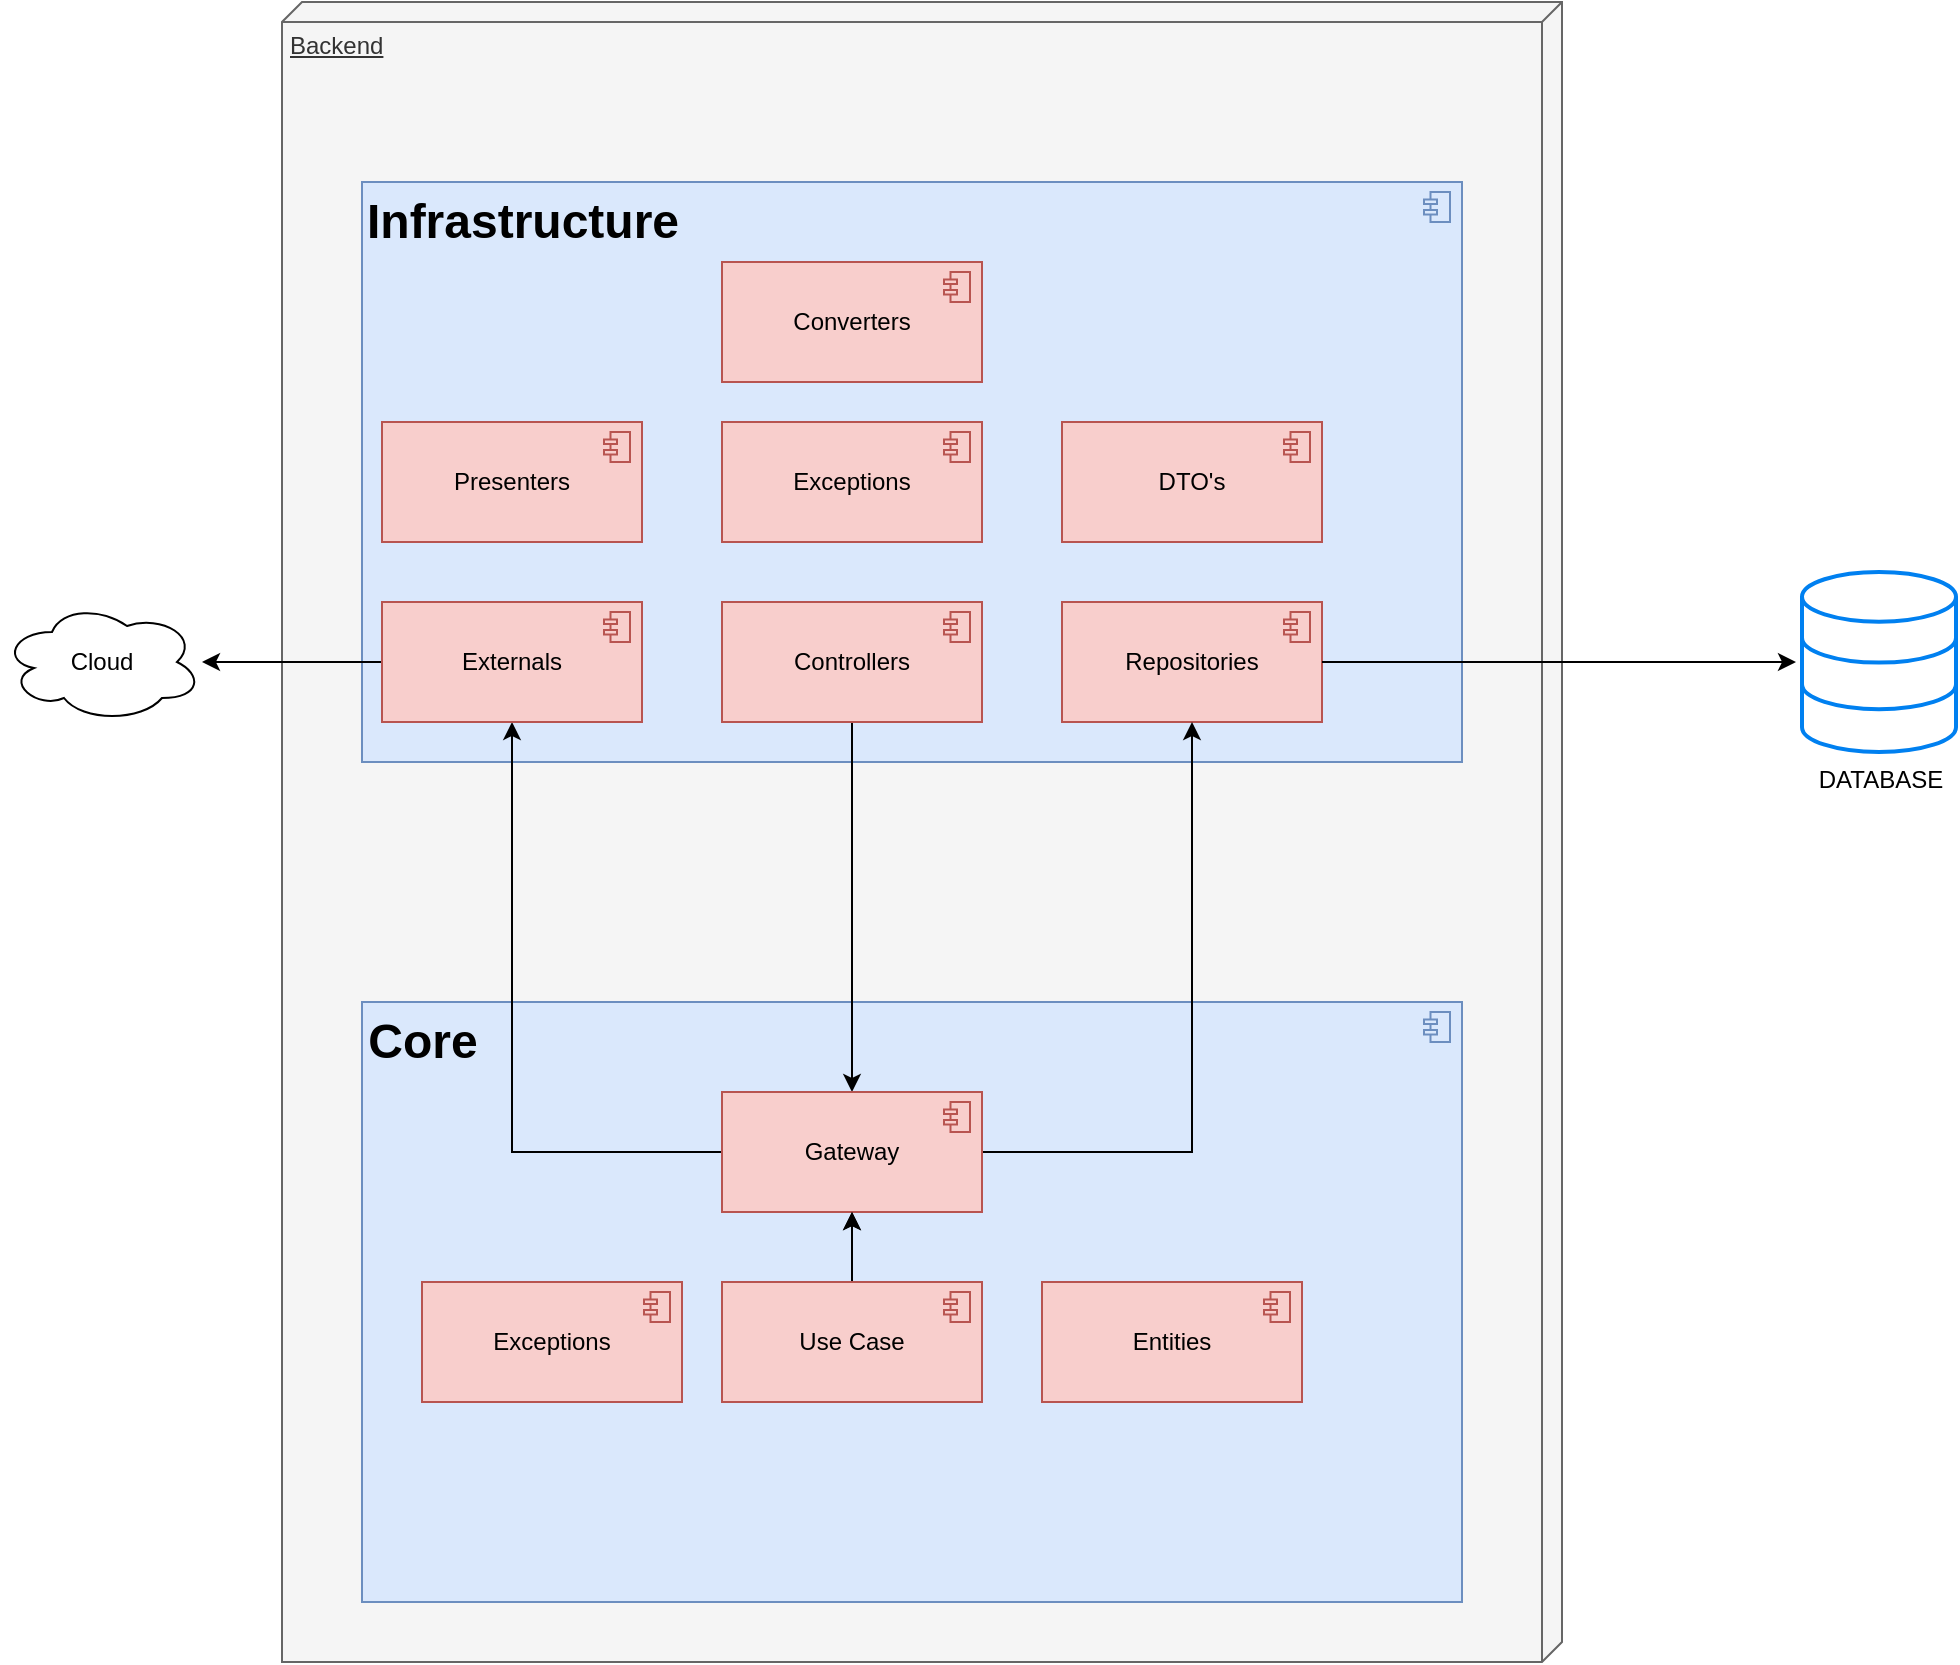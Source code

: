 <mxfile version="24.4.8" type="device">
  <diagram name="Page-1" id="somrjDZsIFGl-l9d76Cm">
    <mxGraphModel dx="4332" dy="1954" grid="1" gridSize="10" guides="1" tooltips="1" connect="1" arrows="1" fold="1" page="1" pageScale="1" pageWidth="850" pageHeight="1100" math="0" shadow="0">
      <root>
        <mxCell id="0" />
        <mxCell id="1" parent="0" />
        <mxCell id="N-SmiD9183JOpqgpbZVo-1" value="Backend" style="verticalAlign=top;align=left;spacingTop=8;spacingLeft=2;spacingRight=12;shape=cube;size=10;direction=south;fontStyle=4;html=1;whiteSpace=wrap;fillColor=#f5f5f5;fontColor=#333333;strokeColor=#666666;" vertex="1" parent="1">
          <mxGeometry x="-3160" y="-960" width="640" height="830" as="geometry" />
        </mxCell>
        <mxCell id="N-SmiD9183JOpqgpbZVo-11" value="" style="html=1;outlineConnect=0;whiteSpace=wrap;shape=mxgraph.archimate.application;appType=comp;fillColor=#dae8fc;strokeColor=#6c8ebf;" vertex="1" parent="1">
          <mxGeometry x="-3120" y="-870" width="550" height="290" as="geometry" />
        </mxCell>
        <mxCell id="N-SmiD9183JOpqgpbZVo-12" value="&lt;div&gt;&lt;br&gt;&lt;/div&gt;" style="html=1;outlineConnect=0;whiteSpace=wrap;shape=mxgraph.archimate.application;appType=comp;fillColor=#dae8fc;strokeColor=#6c8ebf;" vertex="1" parent="1">
          <mxGeometry x="-3120" y="-460" width="550" height="300" as="geometry" />
        </mxCell>
        <mxCell id="N-SmiD9183JOpqgpbZVo-13" value="Repositories" style="html=1;outlineConnect=0;whiteSpace=wrap;shape=mxgraph.archimate3.application;appType=comp;archiType=square;fillColor=#f8cecc;strokeColor=#b85450;" vertex="1" parent="1">
          <mxGeometry x="-2770" y="-660" width="130" height="60" as="geometry" />
        </mxCell>
        <mxCell id="N-SmiD9183JOpqgpbZVo-32" style="edgeStyle=orthogonalEdgeStyle;rounded=0;orthogonalLoop=1;jettySize=auto;html=1;" edge="1" parent="1" source="N-SmiD9183JOpqgpbZVo-15" target="N-SmiD9183JOpqgpbZVo-21">
          <mxGeometry relative="1" as="geometry" />
        </mxCell>
        <mxCell id="N-SmiD9183JOpqgpbZVo-15" value="Controllers" style="html=1;outlineConnect=0;whiteSpace=wrap;shape=mxgraph.archimate3.application;appType=comp;archiType=square;fillColor=#f8cecc;strokeColor=#b85450;" vertex="1" parent="1">
          <mxGeometry x="-2940" y="-660" width="130" height="60" as="geometry" />
        </mxCell>
        <mxCell id="N-SmiD9183JOpqgpbZVo-31" style="edgeStyle=orthogonalEdgeStyle;rounded=0;orthogonalLoop=1;jettySize=auto;html=1;" edge="1" parent="1" source="N-SmiD9183JOpqgpbZVo-21" target="N-SmiD9183JOpqgpbZVo-13">
          <mxGeometry relative="1" as="geometry" />
        </mxCell>
        <mxCell id="N-SmiD9183JOpqgpbZVo-45" style="edgeStyle=orthogonalEdgeStyle;rounded=0;orthogonalLoop=1;jettySize=auto;html=1;" edge="1" parent="1" source="N-SmiD9183JOpqgpbZVo-21" target="N-SmiD9183JOpqgpbZVo-38">
          <mxGeometry relative="1" as="geometry" />
        </mxCell>
        <mxCell id="N-SmiD9183JOpqgpbZVo-21" value="Gateway" style="html=1;outlineConnect=0;whiteSpace=wrap;shape=mxgraph.archimate3.application;appType=comp;archiType=square;fillColor=#f8cecc;strokeColor=#b85450;" vertex="1" parent="1">
          <mxGeometry x="-2940" y="-415" width="130" height="60" as="geometry" />
        </mxCell>
        <mxCell id="N-SmiD9183JOpqgpbZVo-33" value="" style="edgeStyle=orthogonalEdgeStyle;rounded=0;orthogonalLoop=1;jettySize=auto;html=1;" edge="1" parent="1" source="N-SmiD9183JOpqgpbZVo-23" target="N-SmiD9183JOpqgpbZVo-21">
          <mxGeometry relative="1" as="geometry" />
        </mxCell>
        <mxCell id="N-SmiD9183JOpqgpbZVo-34" value="" style="edgeStyle=orthogonalEdgeStyle;rounded=0;orthogonalLoop=1;jettySize=auto;html=1;" edge="1" parent="1" source="N-SmiD9183JOpqgpbZVo-23" target="N-SmiD9183JOpqgpbZVo-21">
          <mxGeometry relative="1" as="geometry" />
        </mxCell>
        <mxCell id="N-SmiD9183JOpqgpbZVo-23" value="Use Case" style="html=1;outlineConnect=0;whiteSpace=wrap;shape=mxgraph.archimate3.application;appType=comp;archiType=square;fillColor=#f8cecc;strokeColor=#b85450;" vertex="1" parent="1">
          <mxGeometry x="-2940" y="-320" width="130" height="60" as="geometry" />
        </mxCell>
        <mxCell id="N-SmiD9183JOpqgpbZVo-35" value="Converters" style="html=1;outlineConnect=0;whiteSpace=wrap;shape=mxgraph.archimate3.application;appType=comp;archiType=square;fillColor=#f8cecc;strokeColor=#b85450;" vertex="1" parent="1">
          <mxGeometry x="-2940" y="-830" width="130" height="60" as="geometry" />
        </mxCell>
        <mxCell id="N-SmiD9183JOpqgpbZVo-36" value="Presenters" style="html=1;outlineConnect=0;whiteSpace=wrap;shape=mxgraph.archimate3.application;appType=comp;archiType=square;fillColor=#f8cecc;strokeColor=#b85450;" vertex="1" parent="1">
          <mxGeometry x="-3110" y="-750" width="130" height="60" as="geometry" />
        </mxCell>
        <mxCell id="N-SmiD9183JOpqgpbZVo-37" value="DTO&#39;s" style="html=1;outlineConnect=0;whiteSpace=wrap;shape=mxgraph.archimate3.application;appType=comp;archiType=square;fillColor=#f8cecc;strokeColor=#b85450;" vertex="1" parent="1">
          <mxGeometry x="-2770" y="-750" width="130" height="60" as="geometry" />
        </mxCell>
        <mxCell id="N-SmiD9183JOpqgpbZVo-40" style="edgeStyle=orthogonalEdgeStyle;rounded=0;orthogonalLoop=1;jettySize=auto;html=1;" edge="1" parent="1" source="N-SmiD9183JOpqgpbZVo-38" target="N-SmiD9183JOpqgpbZVo-42">
          <mxGeometry relative="1" as="geometry">
            <mxPoint x="-3220" y="-740" as="targetPoint" />
          </mxGeometry>
        </mxCell>
        <mxCell id="N-SmiD9183JOpqgpbZVo-38" value="Externals" style="html=1;outlineConnect=0;whiteSpace=wrap;shape=mxgraph.archimate3.application;appType=comp;archiType=square;fillColor=#f8cecc;strokeColor=#b85450;" vertex="1" parent="1">
          <mxGeometry x="-3110" y="-660" width="130" height="60" as="geometry" />
        </mxCell>
        <mxCell id="N-SmiD9183JOpqgpbZVo-39" value="Exceptions" style="html=1;outlineConnect=0;whiteSpace=wrap;shape=mxgraph.archimate3.application;appType=comp;archiType=square;fillColor=#f8cecc;strokeColor=#b85450;" vertex="1" parent="1">
          <mxGeometry x="-2940" y="-750" width="130" height="60" as="geometry" />
        </mxCell>
        <mxCell id="N-SmiD9183JOpqgpbZVo-42" value="Cloud" style="ellipse;shape=cloud;whiteSpace=wrap;html=1;align=center;" vertex="1" parent="1">
          <mxGeometry x="-3300" y="-660" width="100" height="60" as="geometry" />
        </mxCell>
        <mxCell id="N-SmiD9183JOpqgpbZVo-46" value="Entities" style="html=1;outlineConnect=0;whiteSpace=wrap;shape=mxgraph.archimate3.application;appType=comp;archiType=square;fillColor=#f8cecc;strokeColor=#b85450;" vertex="1" parent="1">
          <mxGeometry x="-2780" y="-320" width="130" height="60" as="geometry" />
        </mxCell>
        <mxCell id="N-SmiD9183JOpqgpbZVo-48" value="Exceptions" style="html=1;outlineConnect=0;whiteSpace=wrap;shape=mxgraph.archimate3.application;appType=comp;archiType=square;fillColor=#f8cecc;strokeColor=#b85450;" vertex="1" parent="1">
          <mxGeometry x="-3090" y="-320" width="130" height="60" as="geometry" />
        </mxCell>
        <mxCell id="N-SmiD9183JOpqgpbZVo-51" value="DATABASE" style="html=1;verticalLabelPosition=bottom;align=center;labelBackgroundColor=#ffffff;verticalAlign=top;strokeWidth=2;strokeColor=#0080F0;shadow=0;dashed=0;shape=mxgraph.ios7.icons.data;" vertex="1" parent="1">
          <mxGeometry x="-2400" y="-675" width="77" height="90" as="geometry" />
        </mxCell>
        <mxCell id="N-SmiD9183JOpqgpbZVo-53" style="edgeStyle=orthogonalEdgeStyle;rounded=0;orthogonalLoop=1;jettySize=auto;html=1;entryX=-0.039;entryY=0.5;entryDx=0;entryDy=0;entryPerimeter=0;" edge="1" parent="1" source="N-SmiD9183JOpqgpbZVo-13" target="N-SmiD9183JOpqgpbZVo-51">
          <mxGeometry relative="1" as="geometry" />
        </mxCell>
        <mxCell id="N-SmiD9183JOpqgpbZVo-54" value="Infrastructure" style="text;strokeColor=none;fillColor=none;html=1;fontSize=24;fontStyle=1;verticalAlign=middle;align=center;" vertex="1" parent="1">
          <mxGeometry x="-3090" y="-870" width="100" height="40" as="geometry" />
        </mxCell>
        <mxCell id="N-SmiD9183JOpqgpbZVo-55" value="Core" style="text;strokeColor=none;fillColor=none;html=1;fontSize=24;fontStyle=1;verticalAlign=middle;align=center;" vertex="1" parent="1">
          <mxGeometry x="-3140" y="-460" width="100" height="40" as="geometry" />
        </mxCell>
      </root>
    </mxGraphModel>
  </diagram>
</mxfile>
